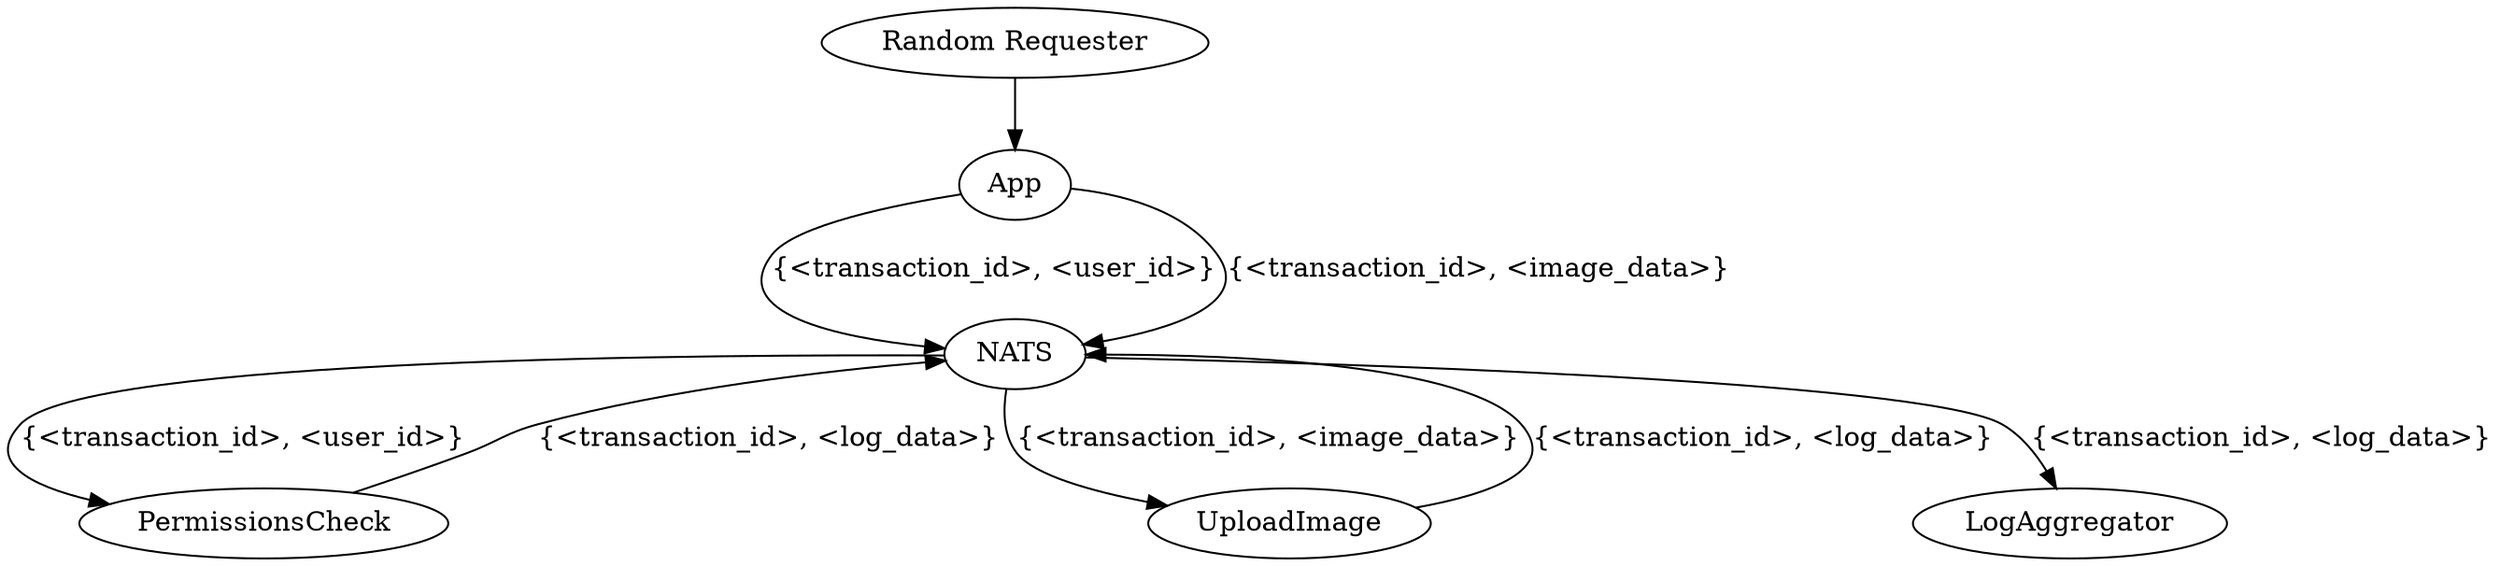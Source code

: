 digraph {
    app [label="App"];
    request [label="Random Requester"];

    request -> app;

    nats [label="NATS"];
    app -> nats [label="{<transaction_id>, <user_id>}"];
    app -> nats [label="{<transaction_id>, <image_data>}"];

    permissionsCheck [label="PermissionsCheck"];
    nats -> permissionsCheck [label="{<transaction_id>, <user_id>}"];
    permissionsCheck -> nats [label="{<transaction_id>, <log_data>}"];

    uploadImage [label="UploadImage"];
    nats -> uploadImage [label="{<transaction_id>, <image_data>}"];
    uploadImage -> nats [label="{<transaction_id>, <log_data>}"];

    logAgg [label="LogAggregator"];
    nats -> logAgg [label="{<transaction_id>, <log_data>}"];
}